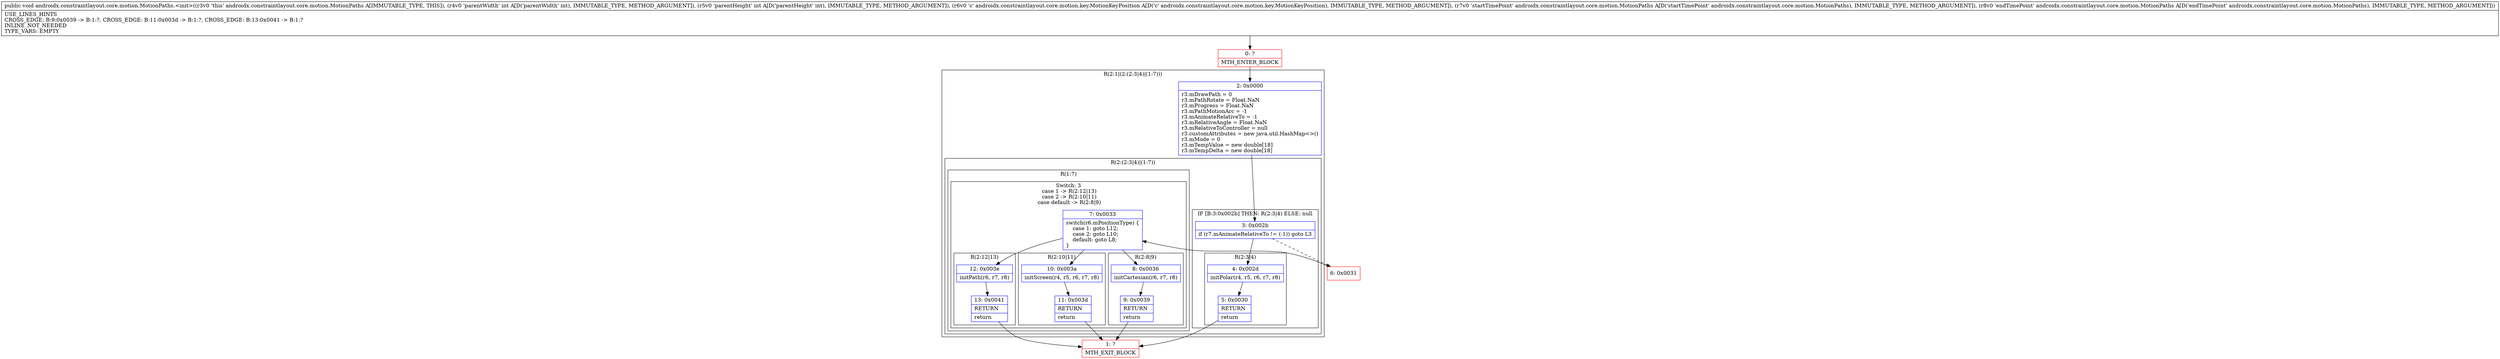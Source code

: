 digraph "CFG forandroidx.constraintlayout.core.motion.MotionPaths.\<init\>(IILandroidx\/constraintlayout\/core\/motion\/key\/MotionKeyPosition;Landroidx\/constraintlayout\/core\/motion\/MotionPaths;Landroidx\/constraintlayout\/core\/motion\/MotionPaths;)V" {
subgraph cluster_Region_275190814 {
label = "R(2:1|(2:(2:3|4)|(1:7)))";
node [shape=record,color=blue];
Node_2 [shape=record,label="{2\:\ 0x0000|r3.mDrawPath = 0\lr3.mPathRotate = Float.NaN\lr3.mProgress = Float.NaN\lr3.mPathMotionArc = \-1\lr3.mAnimateRelativeTo = \-1\lr3.mRelativeAngle = Float.NaN\lr3.mRelativeToController = null\lr3.customAttributes = new java.util.HashMap\<\>()\lr3.mMode = 0\lr3.mTempValue = new double[18]\lr3.mTempDelta = new double[18]\l}"];
subgraph cluster_Region_615919525 {
label = "R(2:(2:3|4)|(1:7))";
node [shape=record,color=blue];
subgraph cluster_IfRegion_314909294 {
label = "IF [B:3:0x002b] THEN: R(2:3|4) ELSE: null";
node [shape=record,color=blue];
Node_3 [shape=record,label="{3\:\ 0x002b|if (r7.mAnimateRelativeTo != (\-1)) goto L3\l}"];
subgraph cluster_Region_755654190 {
label = "R(2:3|4)";
node [shape=record,color=blue];
Node_4 [shape=record,label="{4\:\ 0x002d|initPolar(r4, r5, r6, r7, r8)\l}"];
Node_5 [shape=record,label="{5\:\ 0x0030|RETURN\l|return\l}"];
}
}
subgraph cluster_Region_98920565 {
label = "R(1:7)";
node [shape=record,color=blue];
subgraph cluster_SwitchRegion_272348267 {
label = "Switch: 3
 case 1 -> R(2:12|13)
 case 2 -> R(2:10|11)
 case default -> R(2:8|9)";
node [shape=record,color=blue];
Node_7 [shape=record,label="{7\:\ 0x0033|switch(r6.mPositionType) \{\l    case 1: goto L12;\l    case 2: goto L10;\l    default: goto L8;\l\}\l}"];
subgraph cluster_Region_735453776 {
label = "R(2:12|13)";
node [shape=record,color=blue];
Node_12 [shape=record,label="{12\:\ 0x003e|initPath(r6, r7, r8)\l}"];
Node_13 [shape=record,label="{13\:\ 0x0041|RETURN\l|return\l}"];
}
subgraph cluster_Region_1423106602 {
label = "R(2:10|11)";
node [shape=record,color=blue];
Node_10 [shape=record,label="{10\:\ 0x003a|initScreen(r4, r5, r6, r7, r8)\l}"];
Node_11 [shape=record,label="{11\:\ 0x003d|RETURN\l|return\l}"];
}
subgraph cluster_Region_2061143557 {
label = "R(2:8|9)";
node [shape=record,color=blue];
Node_8 [shape=record,label="{8\:\ 0x0036|initCartesian(r6, r7, r8)\l}"];
Node_9 [shape=record,label="{9\:\ 0x0039|RETURN\l|return\l}"];
}
}
}
}
}
Node_0 [shape=record,color=red,label="{0\:\ ?|MTH_ENTER_BLOCK\l}"];
Node_1 [shape=record,color=red,label="{1\:\ ?|MTH_EXIT_BLOCK\l}"];
Node_6 [shape=record,color=red,label="{6\:\ 0x0031}"];
MethodNode[shape=record,label="{public void androidx.constraintlayout.core.motion.MotionPaths.\<init\>((r3v0 'this' androidx.constraintlayout.core.motion.MotionPaths A[IMMUTABLE_TYPE, THIS]), (r4v0 'parentWidth' int A[D('parentWidth' int), IMMUTABLE_TYPE, METHOD_ARGUMENT]), (r5v0 'parentHeight' int A[D('parentHeight' int), IMMUTABLE_TYPE, METHOD_ARGUMENT]), (r6v0 'c' androidx.constraintlayout.core.motion.key.MotionKeyPosition A[D('c' androidx.constraintlayout.core.motion.key.MotionKeyPosition), IMMUTABLE_TYPE, METHOD_ARGUMENT]), (r7v0 'startTimePoint' androidx.constraintlayout.core.motion.MotionPaths A[D('startTimePoint' androidx.constraintlayout.core.motion.MotionPaths), IMMUTABLE_TYPE, METHOD_ARGUMENT]), (r8v0 'endTimePoint' androidx.constraintlayout.core.motion.MotionPaths A[D('endTimePoint' androidx.constraintlayout.core.motion.MotionPaths), IMMUTABLE_TYPE, METHOD_ARGUMENT]))  | USE_LINES_HINTS\lCROSS_EDGE: B:9:0x0039 \-\> B:1:?, CROSS_EDGE: B:11:0x003d \-\> B:1:?, CROSS_EDGE: B:13:0x0041 \-\> B:1:?\lINLINE_NOT_NEEDED\lTYPE_VARS: EMPTY\l}"];
MethodNode -> Node_0;Node_2 -> Node_3;
Node_3 -> Node_4;
Node_3 -> Node_6[style=dashed];
Node_4 -> Node_5;
Node_5 -> Node_1;
Node_7 -> Node_8;
Node_7 -> Node_10;
Node_7 -> Node_12;
Node_12 -> Node_13;
Node_13 -> Node_1;
Node_10 -> Node_11;
Node_11 -> Node_1;
Node_8 -> Node_9;
Node_9 -> Node_1;
Node_0 -> Node_2;
Node_6 -> Node_7;
}

